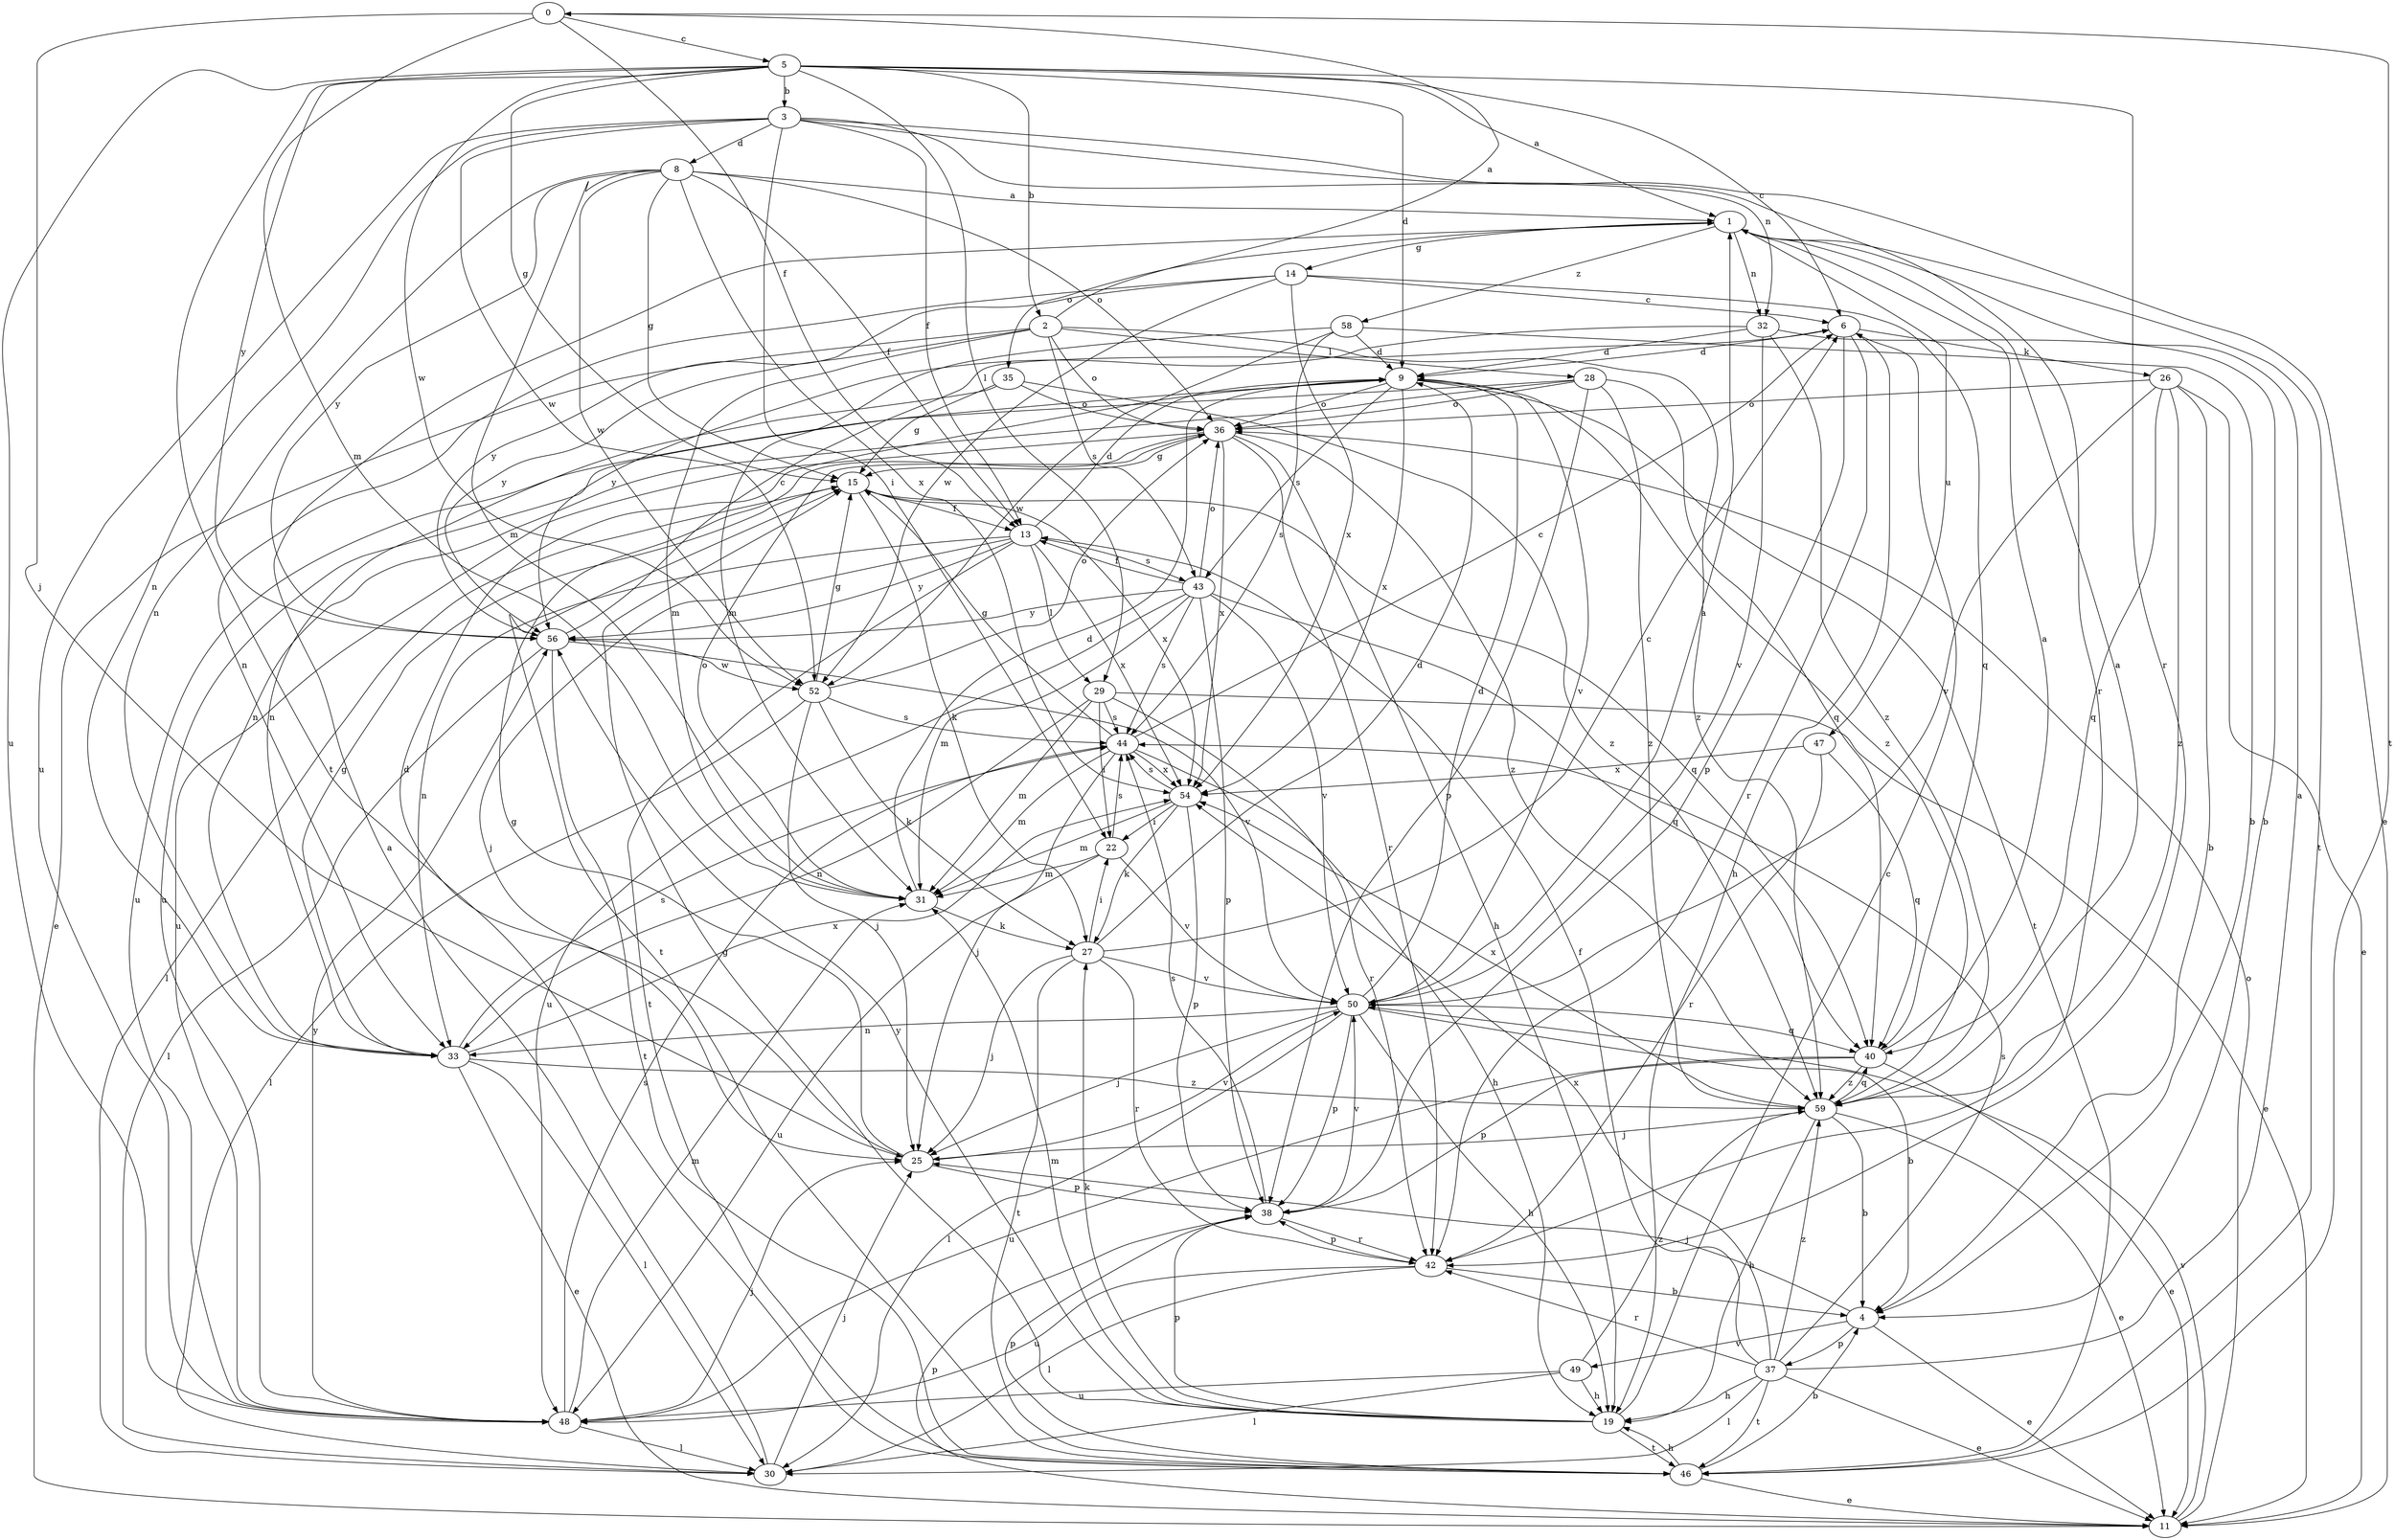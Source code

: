 strict digraph  {
0;
1;
2;
3;
4;
5;
6;
8;
9;
11;
13;
14;
15;
19;
22;
25;
26;
27;
28;
29;
30;
31;
32;
33;
35;
36;
37;
38;
40;
42;
43;
44;
46;
47;
48;
49;
50;
52;
54;
56;
58;
59;
0 -> 5  [label=c];
0 -> 13  [label=f];
0 -> 25  [label=j];
0 -> 31  [label=m];
0 -> 46  [label=t];
1 -> 14  [label=g];
1 -> 32  [label=n];
1 -> 35  [label=o];
1 -> 46  [label=t];
1 -> 47  [label=u];
1 -> 58  [label=z];
2 -> 0  [label=a];
2 -> 11  [label=e];
2 -> 28  [label=l];
2 -> 31  [label=m];
2 -> 36  [label=o];
2 -> 43  [label=s];
2 -> 56  [label=y];
2 -> 59  [label=z];
3 -> 8  [label=d];
3 -> 11  [label=e];
3 -> 13  [label=f];
3 -> 22  [label=i];
3 -> 32  [label=n];
3 -> 33  [label=n];
3 -> 42  [label=r];
3 -> 48  [label=u];
3 -> 52  [label=w];
4 -> 11  [label=e];
4 -> 25  [label=j];
4 -> 37  [label=p];
4 -> 49  [label=v];
5 -> 1  [label=a];
5 -> 2  [label=b];
5 -> 3  [label=b];
5 -> 6  [label=c];
5 -> 9  [label=d];
5 -> 15  [label=g];
5 -> 29  [label=l];
5 -> 42  [label=r];
5 -> 46  [label=t];
5 -> 48  [label=u];
5 -> 52  [label=w];
5 -> 56  [label=y];
6 -> 9  [label=d];
6 -> 19  [label=h];
6 -> 26  [label=k];
6 -> 38  [label=p];
6 -> 42  [label=r];
8 -> 1  [label=a];
8 -> 13  [label=f];
8 -> 15  [label=g];
8 -> 31  [label=m];
8 -> 33  [label=n];
8 -> 36  [label=o];
8 -> 52  [label=w];
8 -> 54  [label=x];
8 -> 56  [label=y];
9 -> 36  [label=o];
9 -> 43  [label=s];
9 -> 46  [label=t];
9 -> 48  [label=u];
9 -> 50  [label=v];
9 -> 54  [label=x];
9 -> 59  [label=z];
11 -> 36  [label=o];
11 -> 38  [label=p];
11 -> 50  [label=v];
13 -> 9  [label=d];
13 -> 25  [label=j];
13 -> 29  [label=l];
13 -> 33  [label=n];
13 -> 43  [label=s];
13 -> 46  [label=t];
13 -> 54  [label=x];
13 -> 56  [label=y];
14 -> 6  [label=c];
14 -> 33  [label=n];
14 -> 40  [label=q];
14 -> 52  [label=w];
14 -> 54  [label=x];
14 -> 56  [label=y];
15 -> 13  [label=f];
15 -> 27  [label=k];
15 -> 30  [label=l];
15 -> 40  [label=q];
15 -> 54  [label=x];
19 -> 6  [label=c];
19 -> 15  [label=g];
19 -> 27  [label=k];
19 -> 31  [label=m];
19 -> 38  [label=p];
19 -> 46  [label=t];
19 -> 56  [label=y];
22 -> 31  [label=m];
22 -> 44  [label=s];
22 -> 48  [label=u];
22 -> 50  [label=v];
25 -> 9  [label=d];
25 -> 15  [label=g];
25 -> 38  [label=p];
25 -> 50  [label=v];
26 -> 4  [label=b];
26 -> 11  [label=e];
26 -> 36  [label=o];
26 -> 40  [label=q];
26 -> 50  [label=v];
26 -> 59  [label=z];
27 -> 6  [label=c];
27 -> 9  [label=d];
27 -> 22  [label=i];
27 -> 25  [label=j];
27 -> 42  [label=r];
27 -> 46  [label=t];
27 -> 50  [label=v];
28 -> 33  [label=n];
28 -> 36  [label=o];
28 -> 38  [label=p];
28 -> 40  [label=q];
28 -> 48  [label=u];
28 -> 59  [label=z];
29 -> 11  [label=e];
29 -> 22  [label=i];
29 -> 31  [label=m];
29 -> 33  [label=n];
29 -> 42  [label=r];
29 -> 44  [label=s];
30 -> 1  [label=a];
30 -> 25  [label=j];
31 -> 9  [label=d];
31 -> 27  [label=k];
31 -> 36  [label=o];
32 -> 4  [label=b];
32 -> 9  [label=d];
32 -> 50  [label=v];
32 -> 56  [label=y];
32 -> 59  [label=z];
33 -> 11  [label=e];
33 -> 15  [label=g];
33 -> 30  [label=l];
33 -> 44  [label=s];
33 -> 54  [label=x];
33 -> 59  [label=z];
35 -> 15  [label=g];
35 -> 33  [label=n];
35 -> 36  [label=o];
35 -> 59  [label=z];
36 -> 15  [label=g];
36 -> 19  [label=h];
36 -> 42  [label=r];
36 -> 46  [label=t];
36 -> 48  [label=u];
36 -> 54  [label=x];
36 -> 59  [label=z];
37 -> 1  [label=a];
37 -> 11  [label=e];
37 -> 13  [label=f];
37 -> 19  [label=h];
37 -> 30  [label=l];
37 -> 42  [label=r];
37 -> 44  [label=s];
37 -> 46  [label=t];
37 -> 54  [label=x];
37 -> 59  [label=z];
38 -> 42  [label=r];
38 -> 44  [label=s];
38 -> 50  [label=v];
40 -> 1  [label=a];
40 -> 11  [label=e];
40 -> 38  [label=p];
40 -> 48  [label=u];
40 -> 59  [label=z];
42 -> 4  [label=b];
42 -> 30  [label=l];
42 -> 38  [label=p];
42 -> 48  [label=u];
43 -> 13  [label=f];
43 -> 31  [label=m];
43 -> 36  [label=o];
43 -> 38  [label=p];
43 -> 40  [label=q];
43 -> 44  [label=s];
43 -> 48  [label=u];
43 -> 50  [label=v];
43 -> 56  [label=y];
44 -> 6  [label=c];
44 -> 15  [label=g];
44 -> 19  [label=h];
44 -> 25  [label=j];
44 -> 31  [label=m];
44 -> 54  [label=x];
46 -> 4  [label=b];
46 -> 11  [label=e];
46 -> 19  [label=h];
46 -> 38  [label=p];
47 -> 40  [label=q];
47 -> 42  [label=r];
47 -> 54  [label=x];
48 -> 25  [label=j];
48 -> 30  [label=l];
48 -> 31  [label=m];
48 -> 44  [label=s];
48 -> 56  [label=y];
49 -> 19  [label=h];
49 -> 30  [label=l];
49 -> 48  [label=u];
49 -> 59  [label=z];
50 -> 1  [label=a];
50 -> 4  [label=b];
50 -> 9  [label=d];
50 -> 19  [label=h];
50 -> 25  [label=j];
50 -> 30  [label=l];
50 -> 33  [label=n];
50 -> 38  [label=p];
50 -> 40  [label=q];
52 -> 15  [label=g];
52 -> 25  [label=j];
52 -> 27  [label=k];
52 -> 30  [label=l];
52 -> 36  [label=o];
52 -> 44  [label=s];
54 -> 22  [label=i];
54 -> 27  [label=k];
54 -> 31  [label=m];
54 -> 38  [label=p];
54 -> 44  [label=s];
56 -> 6  [label=c];
56 -> 30  [label=l];
56 -> 46  [label=t];
56 -> 50  [label=v];
56 -> 52  [label=w];
58 -> 4  [label=b];
58 -> 9  [label=d];
58 -> 31  [label=m];
58 -> 44  [label=s];
58 -> 52  [label=w];
59 -> 1  [label=a];
59 -> 4  [label=b];
59 -> 11  [label=e];
59 -> 19  [label=h];
59 -> 25  [label=j];
59 -> 40  [label=q];
59 -> 54  [label=x];
}
